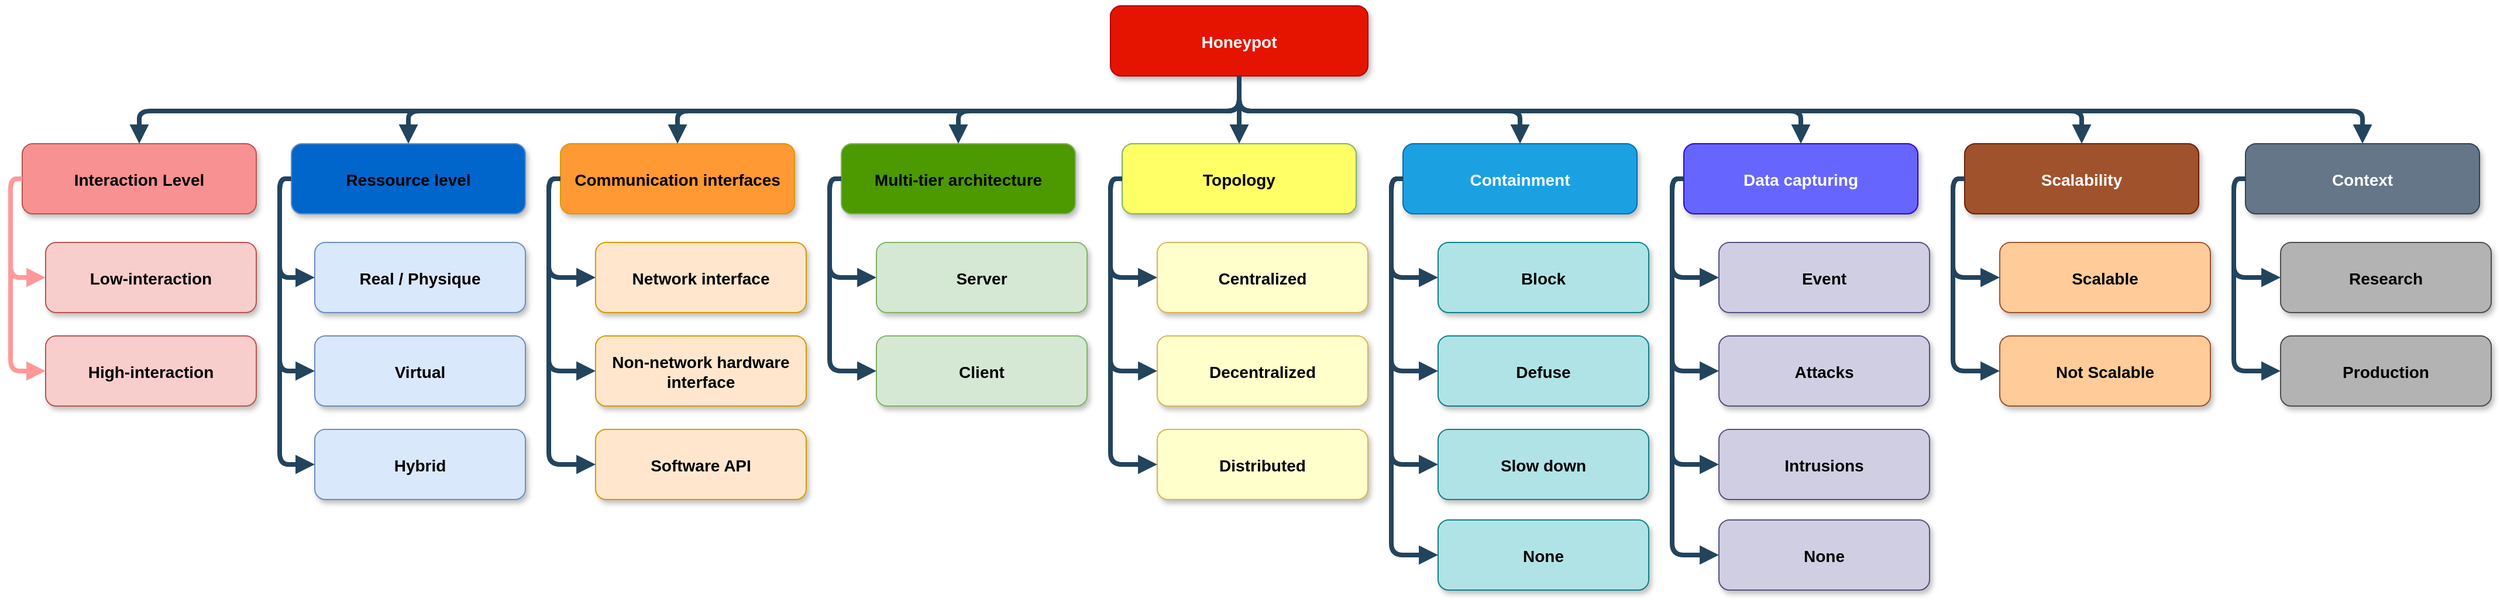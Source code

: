 <mxfile version="18.0.1" type="device"><diagram name="Page-1" id="97916047-d0de-89f5-080d-49f4d83e522f"><mxGraphModel dx="2855.5" dy="1025" grid="1" gridSize="10" guides="1" tooltips="1" connect="1" arrows="1" fold="1" page="1" pageScale="1.5" pageWidth="1169" pageHeight="827" background="none" math="0" shadow="0"><root><mxCell id="0"/><mxCell id="1" parent="0"/><mxCell id="3" value="Honeypot" style="rounded=1;fillColor=#e51400;strokeColor=#B20000;shadow=1;fontStyle=1;fontColor=#ffffff;fontSize=14;" parent="1" vertex="1"><mxGeometry x="810" y="350" width="220" height="60" as="geometry"/></mxCell><mxCell id="4" value="Interaction Level" style="rounded=1;fillColor=#F89292;strokeColor=#b85450;shadow=1;fontStyle=1;fontSize=14;" parent="1" vertex="1"><mxGeometry x="-120" y="468" width="200" height="60" as="geometry"/></mxCell><mxCell id="5" value="Ressource level" style="rounded=1;fillColor=#0066CC;strokeColor=#6c8ebf;shadow=1;fontStyle=1;fontSize=14;" parent="1" vertex="1"><mxGeometry x="110" y="468" width="200" height="60" as="geometry"/></mxCell><mxCell id="6" value="Communication interfaces" style="rounded=1;fillColor=#FF9933;strokeColor=#d79b00;shadow=1;fontStyle=1;fontSize=14;" parent="1" vertex="1"><mxGeometry x="340" y="468" width="200" height="60" as="geometry"/></mxCell><mxCell id="8" value="Low-interaction" style="rounded=1;fillColor=#f8cecc;strokeColor=#b85450;shadow=1;fontStyle=1;fontSize=14;" parent="1" vertex="1"><mxGeometry x="-100" y="552.5" width="180" height="60" as="geometry"/></mxCell><mxCell id="9" value="High-interaction" style="rounded=1;fillColor=#f8cecc;strokeColor=#b85450;shadow=1;fontStyle=1;fontSize=14;" parent="1" vertex="1"><mxGeometry x="-100" y="632.5" width="180" height="60" as="geometry"/></mxCell><mxCell id="30" value="" style="edgeStyle=elbowEdgeStyle;elbow=vertical;strokeWidth=4;endArrow=block;endFill=1;fontStyle=1;strokeColor=#23445D;entryX=0.5;entryY=0;entryDx=0;entryDy=0;" parent="1" source="3" target="5" edge="1"><mxGeometry x="22" y="165.5" width="100" height="100" as="geometry"><mxPoint x="22" y="265.5" as="sourcePoint"/><mxPoint x="122" y="165.5" as="targetPoint"/><Array as="points"><mxPoint x="260" y="440"/><mxPoint x="320" y="430"/></Array></mxGeometry></mxCell><mxCell id="31" value="" style="edgeStyle=elbowEdgeStyle;elbow=vertical;strokeWidth=4;endArrow=block;endFill=1;fontStyle=1;strokeColor=#23445D;" parent="1" source="3" target="4" edge="1"><mxGeometry x="22" y="165.5" width="100" height="100" as="geometry"><mxPoint x="22" y="265.5" as="sourcePoint"/><mxPoint x="122" y="165.5" as="targetPoint"/><Array as="points"><mxPoint x="460" y="440"/><mxPoint x="280" y="430"/><mxPoint x="450" y="430"/></Array></mxGeometry></mxCell><mxCell id="32" value="" style="edgeStyle=elbowEdgeStyle;elbow=vertical;strokeWidth=4;endArrow=block;endFill=1;fontStyle=1;strokeColor=#23445D;" parent="1" source="3" target="6" edge="1"><mxGeometry x="22" y="165.5" width="100" height="100" as="geometry"><mxPoint x="22" y="265.5" as="sourcePoint"/><mxPoint x="122" y="165.5" as="targetPoint"/><Array as="points"><mxPoint x="630" y="440"/><mxPoint x="700" y="440"/><mxPoint x="610" y="430"/></Array></mxGeometry></mxCell><mxCell id="34" value="" style="edgeStyle=elbowEdgeStyle;elbow=vertical;strokeWidth=4;endArrow=block;endFill=1;fontStyle=1;strokeColor=#FF9999;exitX=0;exitY=0.5;exitDx=0;exitDy=0;entryX=0;entryY=0.5;entryDx=0;entryDy=0;" parent="1" source="4" target="8" edge="1"><mxGeometry x="-168" y="178" width="100" height="100" as="geometry"><mxPoint x="-168" y="278" as="sourcePoint"/><mxPoint x="-68" y="178" as="targetPoint"/><Array as="points"><mxPoint x="-130" y="552.5"/><mxPoint x="-150" y="562.5"/><mxPoint x="-160" y="532.5"/><mxPoint x="-220" y="572.5"/></Array></mxGeometry></mxCell><mxCell id="38" value="" style="edgeStyle=elbowEdgeStyle;elbow=vertical;strokeWidth=4;endArrow=block;endFill=1;fontStyle=1;strokeColor=#FF9999;exitX=0;exitY=0.5;exitDx=0;exitDy=0;" parent="1" source="4" target="9" edge="1"><mxGeometry x="-128" y="178" width="100" height="100" as="geometry"><mxPoint x="-128" y="278" as="sourcePoint"/><mxPoint x="-28" y="178" as="targetPoint"/><Array as="points"><mxPoint x="-130" y="542.5"/><mxPoint x="-150" y="542.5"/><mxPoint x="-140" y="542.5"/><mxPoint x="-160" y="622.5"/></Array></mxGeometry></mxCell><mxCell id="48kjzYl1K3hrL3za5B5X-55" value="Real / Physique" style="rounded=1;fillColor=#dae8fc;strokeColor=#6c8ebf;shadow=1;fontStyle=1;fontSize=14;" parent="1" vertex="1"><mxGeometry x="130" y="552.5" width="180" height="60" as="geometry"/></mxCell><mxCell id="48kjzYl1K3hrL3za5B5X-56" value="" style="edgeStyle=elbowEdgeStyle;elbow=vertical;strokeWidth=4;endArrow=block;endFill=1;fontStyle=1;strokeColor=#23445D;exitX=0;exitY=0.5;exitDx=0;exitDy=0;entryX=0;entryY=0.5;entryDx=0;entryDy=0;" parent="1" source="5" target="48kjzYl1K3hrL3za5B5X-55" edge="1"><mxGeometry x="-188" y="188" width="100" height="100" as="geometry"><mxPoint x="-140" y="508" as="sourcePoint"/><mxPoint x="-140" y="592.5" as="targetPoint"/><Array as="points"><mxPoint x="100" y="542.5"/><mxPoint x="80" y="522.5"/><mxPoint x="90" y="522.5"/><mxPoint x="80" y="562.5"/><mxPoint x="-240" y="582.5"/></Array></mxGeometry></mxCell><mxCell id="48kjzYl1K3hrL3za5B5X-59" value="Virtual" style="rounded=1;fillColor=#dae8fc;strokeColor=#6c8ebf;shadow=1;fontStyle=1;fontSize=14;" parent="1" vertex="1"><mxGeometry x="130" y="632.5" width="180" height="60" as="geometry"/></mxCell><mxCell id="48kjzYl1K3hrL3za5B5X-61" value="" style="edgeStyle=elbowEdgeStyle;elbow=vertical;strokeWidth=4;endArrow=block;endFill=1;fontStyle=1;strokeColor=#23445D;exitX=0;exitY=0.5;exitDx=0;exitDy=0;entryX=0;entryY=0.5;entryDx=0;entryDy=0;" parent="1" source="5" target="48kjzYl1K3hrL3za5B5X-59" edge="1"><mxGeometry x="-168" y="208" width="100" height="100" as="geometry"><mxPoint x="130" y="518" as="sourcePoint"/><mxPoint x="130" y="602.5" as="targetPoint"/><Array as="points"><mxPoint x="100" y="542.5"/><mxPoint x="80" y="612.5"/><mxPoint x="100" y="542.5"/><mxPoint x="110" y="542.5"/><mxPoint x="100" y="582.5"/><mxPoint x="-220" y="602.5"/></Array></mxGeometry></mxCell><mxCell id="48kjzYl1K3hrL3za5B5X-63" value="Hybrid" style="rounded=1;fillColor=#dae8fc;strokeColor=#6c8ebf;shadow=1;fontStyle=1;fontSize=14;" parent="1" vertex="1"><mxGeometry x="130" y="712.5" width="180" height="60" as="geometry"/></mxCell><mxCell id="48kjzYl1K3hrL3za5B5X-64" value="" style="edgeStyle=elbowEdgeStyle;elbow=vertical;strokeWidth=4;endArrow=block;endFill=1;fontStyle=1;strokeColor=#23445D;exitX=0;exitY=0.5;exitDx=0;exitDy=0;entryX=0;entryY=0.5;entryDx=0;entryDy=0;" parent="1" source="5" target="48kjzYl1K3hrL3za5B5X-63" edge="1"><mxGeometry x="-158" y="218" width="100" height="100" as="geometry"><mxPoint x="120" y="508" as="sourcePoint"/><mxPoint x="140" y="682.5" as="targetPoint"/><Array as="points"><mxPoint x="100" y="532.5"/><mxPoint x="80" y="632.5"/><mxPoint x="110" y="552.5"/><mxPoint x="120" y="552.5"/><mxPoint x="110" y="592.5"/><mxPoint x="-210" y="612.5"/></Array></mxGeometry></mxCell><mxCell id="48kjzYl1K3hrL3za5B5X-69" value="Non-network hardware &#10;interface" style="rounded=1;fillColor=#ffe6cc;strokeColor=#d79b00;shadow=1;fontStyle=1;fontSize=14;" parent="1" vertex="1"><mxGeometry x="370" y="632.5" width="180" height="60" as="geometry"/></mxCell><mxCell id="48kjzYl1K3hrL3za5B5X-70" value="" style="edgeStyle=elbowEdgeStyle;elbow=vertical;strokeWidth=4;endArrow=block;endFill=1;fontStyle=1;strokeColor=#23445D;exitX=0;exitY=0.5;exitDx=0;exitDy=0;entryX=0;entryY=0.5;entryDx=0;entryDy=0;" parent="1" source="6" target="48kjzYl1K3hrL3za5B5X-71" edge="1"><mxGeometry x="-148" y="228" width="100" height="100" as="geometry"><mxPoint x="120" y="508" as="sourcePoint"/><mxPoint x="140" y="772.5" as="targetPoint"/><Array as="points"><mxPoint x="330" y="532.5"/><mxPoint x="90" y="642.5"/><mxPoint x="120" y="562.5"/><mxPoint x="130" y="562.5"/><mxPoint x="120" y="602.5"/><mxPoint x="-200" y="622.5"/></Array></mxGeometry></mxCell><mxCell id="48kjzYl1K3hrL3za5B5X-71" value="Network interface" style="rounded=1;fillColor=#ffe6cc;strokeColor=#d79b00;shadow=1;fontStyle=1;fontSize=14;" parent="1" vertex="1"><mxGeometry x="370" y="552.5" width="180" height="60" as="geometry"/></mxCell><mxCell id="48kjzYl1K3hrL3za5B5X-72" value="" style="edgeStyle=elbowEdgeStyle;elbow=vertical;strokeWidth=4;endArrow=block;endFill=1;fontStyle=1;strokeColor=#23445D;exitX=0;exitY=0.5;exitDx=0;exitDy=0;entryX=0;entryY=0.5;entryDx=0;entryDy=0;" parent="1" source="6" target="48kjzYl1K3hrL3za5B5X-69" edge="1"><mxGeometry x="-138" y="238" width="100" height="100" as="geometry"><mxPoint x="350" y="508" as="sourcePoint"/><mxPoint x="330" y="682.5" as="targetPoint"/><Array as="points"><mxPoint x="330" y="622.5"/><mxPoint x="340" y="542.5"/><mxPoint x="100" y="652.5"/><mxPoint x="130" y="572.5"/><mxPoint x="140" y="572.5"/><mxPoint x="130" y="612.5"/><mxPoint x="-190" y="632.5"/></Array></mxGeometry></mxCell><mxCell id="48kjzYl1K3hrL3za5B5X-73" value="Software API " style="rounded=1;fillColor=#ffe6cc;strokeColor=#d79b00;shadow=1;fontStyle=1;fontSize=14;" parent="1" vertex="1"><mxGeometry x="370" y="712.5" width="180" height="60" as="geometry"/></mxCell><mxCell id="48kjzYl1K3hrL3za5B5X-74" value="" style="edgeStyle=elbowEdgeStyle;elbow=vertical;strokeWidth=4;endArrow=block;endFill=1;fontStyle=1;strokeColor=#23445D;exitX=0;exitY=0.5;exitDx=0;exitDy=0;entryX=0;entryY=0.5;entryDx=0;entryDy=0;" parent="1" source="6" target="48kjzYl1K3hrL3za5B5X-73" edge="1"><mxGeometry x="-128" y="248" width="100" height="100" as="geometry"><mxPoint x="350" y="508" as="sourcePoint"/><mxPoint x="380" y="672.5" as="targetPoint"/><Array as="points"><mxPoint x="330" y="662.5"/><mxPoint x="350" y="552.5"/><mxPoint x="110" y="662.5"/><mxPoint x="140" y="582.5"/><mxPoint x="150" y="582.5"/><mxPoint x="140" y="622.5"/><mxPoint x="-180" y="642.5"/></Array></mxGeometry></mxCell><mxCell id="48kjzYl1K3hrL3za5B5X-75" value="Multi-tier architecture " style="rounded=1;fillColor=#4D9900;strokeColor=#82b366;shadow=1;fontStyle=1;fontSize=14;" parent="1" vertex="1"><mxGeometry x="580" y="468" width="200" height="60" as="geometry"/></mxCell><mxCell id="48kjzYl1K3hrL3za5B5X-76" value="Client" style="rounded=1;fillColor=#d5e8d4;strokeColor=#82b366;shadow=1;fontStyle=1;fontSize=14;" parent="1" vertex="1"><mxGeometry x="610" y="632.5" width="180" height="60" as="geometry"/></mxCell><mxCell id="48kjzYl1K3hrL3za5B5X-77" value="" style="edgeStyle=elbowEdgeStyle;elbow=vertical;strokeWidth=4;endArrow=block;endFill=1;fontStyle=1;strokeColor=#23445D;exitX=0;exitY=0.5;exitDx=0;exitDy=0;entryX=0;entryY=0.5;entryDx=0;entryDy=0;" parent="1" source="48kjzYl1K3hrL3za5B5X-75" target="48kjzYl1K3hrL3za5B5X-78" edge="1"><mxGeometry x="92" y="228" width="100" height="100" as="geometry"><mxPoint x="360" y="508" as="sourcePoint"/><mxPoint x="380" y="772.5" as="targetPoint"/><Array as="points"><mxPoint x="570" y="532.5"/><mxPoint x="330" y="642.5"/><mxPoint x="360" y="562.5"/><mxPoint x="370" y="562.5"/><mxPoint x="360" y="602.5"/><mxPoint x="40" y="622.5"/></Array></mxGeometry></mxCell><mxCell id="48kjzYl1K3hrL3za5B5X-78" value="Server" style="rounded=1;fillColor=#d5e8d4;strokeColor=#82b366;shadow=1;fontStyle=1;fontSize=14;" parent="1" vertex="1"><mxGeometry x="610" y="552.5" width="180" height="60" as="geometry"/></mxCell><mxCell id="48kjzYl1K3hrL3za5B5X-79" value="" style="edgeStyle=elbowEdgeStyle;elbow=vertical;strokeWidth=4;endArrow=block;endFill=1;fontStyle=1;strokeColor=#23445D;exitX=0;exitY=0.5;exitDx=0;exitDy=0;entryX=0;entryY=0.5;entryDx=0;entryDy=0;" parent="1" source="48kjzYl1K3hrL3za5B5X-75" target="48kjzYl1K3hrL3za5B5X-76" edge="1"><mxGeometry x="102" y="238" width="100" height="100" as="geometry"><mxPoint x="590" y="508" as="sourcePoint"/><mxPoint x="570" y="682.5" as="targetPoint"/><Array as="points"><mxPoint x="570" y="622.5"/><mxPoint x="580" y="542.5"/><mxPoint x="340" y="652.5"/><mxPoint x="370" y="572.5"/><mxPoint x="380" y="572.5"/><mxPoint x="370" y="612.5"/><mxPoint x="50" y="632.5"/></Array></mxGeometry></mxCell><mxCell id="48kjzYl1K3hrL3za5B5X-82" value="" style="edgeStyle=elbowEdgeStyle;elbow=vertical;strokeWidth=4;endArrow=block;endFill=1;fontStyle=1;strokeColor=#23445D;entryX=0.5;entryY=0;entryDx=0;entryDy=0;exitX=0.5;exitY=1;exitDx=0;exitDy=0;" parent="1" source="3" target="48kjzYl1K3hrL3za5B5X-75" edge="1"><mxGeometry x="32" y="175.5" width="100" height="100" as="geometry"><mxPoint x="782" y="415.5" as="sourcePoint"/><mxPoint x="500" y="478" as="targetPoint"/><Array as="points"><mxPoint x="760" y="440"/><mxPoint x="710" y="450"/><mxPoint x="620" y="440"/></Array></mxGeometry></mxCell><mxCell id="48kjzYl1K3hrL3za5B5X-83" value="Topology" style="rounded=1;fillColor=#FFFF66;strokeColor=#82b366;shadow=1;fontStyle=1;fontSize=14;" parent="1" vertex="1"><mxGeometry x="820" y="468" width="200" height="60" as="geometry"/></mxCell><mxCell id="48kjzYl1K3hrL3za5B5X-84" value="Decentralized" style="rounded=1;fillColor=#FFFFCC;strokeColor=#d6b656;shadow=1;fontStyle=1;fontSize=14;" parent="1" vertex="1"><mxGeometry x="850" y="632.5" width="180" height="60" as="geometry"/></mxCell><mxCell id="48kjzYl1K3hrL3za5B5X-85" value="" style="edgeStyle=elbowEdgeStyle;elbow=vertical;strokeWidth=4;endArrow=block;endFill=1;fontStyle=1;strokeColor=#23445D;exitX=0;exitY=0.5;exitDx=0;exitDy=0;entryX=0;entryY=0.5;entryDx=0;entryDy=0;" parent="1" source="48kjzYl1K3hrL3za5B5X-83" target="48kjzYl1K3hrL3za5B5X-86" edge="1"><mxGeometry x="332" y="228" width="100" height="100" as="geometry"><mxPoint x="600" y="508" as="sourcePoint"/><mxPoint x="620" y="772.5" as="targetPoint"/><Array as="points"><mxPoint x="810" y="532.5"/><mxPoint x="570" y="642.5"/><mxPoint x="600" y="562.5"/><mxPoint x="610" y="562.5"/><mxPoint x="600" y="602.5"/><mxPoint x="280" y="622.5"/></Array></mxGeometry></mxCell><mxCell id="48kjzYl1K3hrL3za5B5X-86" value="Centralized" style="rounded=1;fillColor=#FFFFCC;strokeColor=#d6b656;shadow=1;fontStyle=1;fontSize=14;" parent="1" vertex="1"><mxGeometry x="850" y="552.5" width="180" height="60" as="geometry"/></mxCell><mxCell id="48kjzYl1K3hrL3za5B5X-87" value="" style="edgeStyle=elbowEdgeStyle;elbow=vertical;strokeWidth=4;endArrow=block;endFill=1;fontStyle=1;strokeColor=#23445D;exitX=0;exitY=0.5;exitDx=0;exitDy=0;entryX=0;entryY=0.5;entryDx=0;entryDy=0;" parent="1" source="48kjzYl1K3hrL3za5B5X-83" target="48kjzYl1K3hrL3za5B5X-84" edge="1"><mxGeometry x="342" y="238" width="100" height="100" as="geometry"><mxPoint x="830" y="508" as="sourcePoint"/><mxPoint x="810" y="682.5" as="targetPoint"/><Array as="points"><mxPoint x="810" y="622.5"/><mxPoint x="820" y="542.5"/><mxPoint x="580" y="652.5"/><mxPoint x="610" y="572.5"/><mxPoint x="620" y="572.5"/><mxPoint x="610" y="612.5"/><mxPoint x="290" y="632.5"/></Array></mxGeometry></mxCell><mxCell id="48kjzYl1K3hrL3za5B5X-90" value="" style="edgeStyle=elbowEdgeStyle;elbow=vertical;strokeWidth=4;endArrow=block;endFill=1;fontStyle=1;strokeColor=#23445D;entryX=0.5;entryY=0;entryDx=0;entryDy=0;exitX=0.5;exitY=1;exitDx=0;exitDy=0;" parent="1" source="3" target="48kjzYl1K3hrL3za5B5X-83" edge="1"><mxGeometry x="42" y="185.5" width="100" height="100" as="geometry"><mxPoint x="782" y="415.5" as="sourcePoint"/><mxPoint x="740" y="478" as="targetPoint"/><Array as="points"><mxPoint x="880" y="440"/><mxPoint x="720" y="460"/><mxPoint x="630" y="450"/></Array></mxGeometry></mxCell><mxCell id="48kjzYl1K3hrL3za5B5X-92" value="Containment" style="rounded=1;fillColor=#1ba1e2;strokeColor=#006EAF;shadow=1;fontStyle=1;fontSize=14;fontColor=#ffffff;" parent="1" vertex="1"><mxGeometry x="1060" y="468" width="200" height="60" as="geometry"/></mxCell><mxCell id="48kjzYl1K3hrL3za5B5X-93" value="Defuse" style="rounded=1;fillColor=#b0e3e6;strokeColor=#0e8088;shadow=1;fontStyle=1;fontSize=14;" parent="1" vertex="1"><mxGeometry x="1090" y="632.5" width="180" height="60" as="geometry"/></mxCell><mxCell id="48kjzYl1K3hrL3za5B5X-94" value="" style="edgeStyle=elbowEdgeStyle;elbow=vertical;strokeWidth=4;endArrow=block;endFill=1;fontStyle=1;strokeColor=#23445D;exitX=0;exitY=0.5;exitDx=0;exitDy=0;entryX=0;entryY=0.5;entryDx=0;entryDy=0;" parent="1" source="48kjzYl1K3hrL3za5B5X-92" target="48kjzYl1K3hrL3za5B5X-95" edge="1"><mxGeometry x="572" y="228" width="100" height="100" as="geometry"><mxPoint x="840" y="508" as="sourcePoint"/><mxPoint x="860" y="772.5" as="targetPoint"/><Array as="points"><mxPoint x="1050" y="532.5"/><mxPoint x="810" y="642.5"/><mxPoint x="840" y="562.5"/><mxPoint x="850" y="562.5"/><mxPoint x="840" y="602.5"/><mxPoint x="520" y="622.5"/></Array></mxGeometry></mxCell><mxCell id="48kjzYl1K3hrL3za5B5X-95" value="Block" style="rounded=1;fillColor=#b0e3e6;strokeColor=#0e8088;shadow=1;fontStyle=1;fontSize=14;" parent="1" vertex="1"><mxGeometry x="1090" y="552.5" width="180" height="60" as="geometry"/></mxCell><mxCell id="48kjzYl1K3hrL3za5B5X-96" value="" style="edgeStyle=elbowEdgeStyle;elbow=vertical;strokeWidth=4;endArrow=block;endFill=1;fontStyle=1;strokeColor=#23445D;exitX=0;exitY=0.5;exitDx=0;exitDy=0;entryX=0;entryY=0.5;entryDx=0;entryDy=0;" parent="1" source="48kjzYl1K3hrL3za5B5X-92" target="48kjzYl1K3hrL3za5B5X-93" edge="1"><mxGeometry x="582" y="238" width="100" height="100" as="geometry"><mxPoint x="1070" y="508" as="sourcePoint"/><mxPoint x="1050" y="682.5" as="targetPoint"/><Array as="points"><mxPoint x="1050" y="622.5"/><mxPoint x="1060" y="542.5"/><mxPoint x="820" y="652.5"/><mxPoint x="850" y="572.5"/><mxPoint x="860" y="572.5"/><mxPoint x="850" y="612.5"/><mxPoint x="530" y="632.5"/></Array></mxGeometry></mxCell><mxCell id="48kjzYl1K3hrL3za5B5X-97" value="Data capturing " style="rounded=1;fillColor=#6666FF;strokeColor=#3700CC;shadow=1;fontStyle=1;fontSize=14;fontColor=#ffffff;" parent="1" vertex="1"><mxGeometry x="1300" y="468" width="200" height="60" as="geometry"/></mxCell><mxCell id="48kjzYl1K3hrL3za5B5X-98" value="Attacks" style="rounded=1;fillColor=#d0cee2;strokeColor=#56517e;shadow=1;fontStyle=1;fontSize=14;" parent="1" vertex="1"><mxGeometry x="1330" y="632.5" width="180" height="60" as="geometry"/></mxCell><mxCell id="48kjzYl1K3hrL3za5B5X-99" value="" style="edgeStyle=elbowEdgeStyle;elbow=vertical;strokeWidth=4;endArrow=block;endFill=1;fontStyle=1;strokeColor=#23445D;exitX=0;exitY=0.5;exitDx=0;exitDy=0;entryX=0;entryY=0.5;entryDx=0;entryDy=0;" parent="1" source="48kjzYl1K3hrL3za5B5X-97" target="48kjzYl1K3hrL3za5B5X-100" edge="1"><mxGeometry x="812" y="228" width="100" height="100" as="geometry"><mxPoint x="1080" y="508" as="sourcePoint"/><mxPoint x="1100" y="772.5" as="targetPoint"/><Array as="points"><mxPoint x="1290" y="532.5"/><mxPoint x="1050" y="642.5"/><mxPoint x="1080" y="562.5"/><mxPoint x="1090" y="562.5"/><mxPoint x="1080" y="602.5"/><mxPoint x="760" y="622.5"/></Array></mxGeometry></mxCell><mxCell id="48kjzYl1K3hrL3za5B5X-100" value="Event" style="rounded=1;fillColor=#d0cee2;strokeColor=#56517e;shadow=1;fontStyle=1;fontSize=14;" parent="1" vertex="1"><mxGeometry x="1330" y="552.5" width="180" height="60" as="geometry"/></mxCell><mxCell id="48kjzYl1K3hrL3za5B5X-101" value="" style="edgeStyle=elbowEdgeStyle;elbow=vertical;strokeWidth=4;endArrow=block;endFill=1;fontStyle=1;strokeColor=#23445D;exitX=0;exitY=0.5;exitDx=0;exitDy=0;entryX=0;entryY=0.5;entryDx=0;entryDy=0;" parent="1" source="48kjzYl1K3hrL3za5B5X-97" target="48kjzYl1K3hrL3za5B5X-98" edge="1"><mxGeometry x="822" y="238" width="100" height="100" as="geometry"><mxPoint x="1310" y="508" as="sourcePoint"/><mxPoint x="1290" y="682.5" as="targetPoint"/><Array as="points"><mxPoint x="1290" y="622.5"/><mxPoint x="1300" y="542.5"/><mxPoint x="1060" y="652.5"/><mxPoint x="1090" y="572.5"/><mxPoint x="1100" y="572.5"/><mxPoint x="1090" y="612.5"/><mxPoint x="770" y="632.5"/></Array></mxGeometry></mxCell><mxCell id="48kjzYl1K3hrL3za5B5X-108" value="Scalability" style="rounded=1;fillColor=#a0522d;strokeColor=#6D1F00;shadow=1;fontStyle=1;fontSize=14;fontColor=#ffffff;" parent="1" vertex="1"><mxGeometry x="1540" y="468" width="200" height="60" as="geometry"/></mxCell><mxCell id="48kjzYl1K3hrL3za5B5X-109" value="Not Scalable" style="rounded=1;fillColor=#ffcc99;strokeColor=#A0522D;shadow=1;fontStyle=1;fontSize=14;" parent="1" vertex="1"><mxGeometry x="1570" y="632.5" width="180" height="60" as="geometry"/></mxCell><mxCell id="48kjzYl1K3hrL3za5B5X-110" value="" style="edgeStyle=elbowEdgeStyle;elbow=vertical;strokeWidth=4;endArrow=block;endFill=1;fontStyle=1;strokeColor=#23445D;exitX=0;exitY=0.5;exitDx=0;exitDy=0;entryX=0;entryY=0.5;entryDx=0;entryDy=0;" parent="1" source="48kjzYl1K3hrL3za5B5X-108" target="48kjzYl1K3hrL3za5B5X-111" edge="1"><mxGeometry x="1052" y="228" width="100" height="100" as="geometry"><mxPoint x="1320" y="508" as="sourcePoint"/><mxPoint x="1340" y="772.5" as="targetPoint"/><Array as="points"><mxPoint x="1530" y="532.5"/><mxPoint x="1290" y="642.5"/><mxPoint x="1320" y="562.5"/><mxPoint x="1330" y="562.5"/><mxPoint x="1320" y="602.5"/><mxPoint x="1000" y="622.5"/></Array></mxGeometry></mxCell><mxCell id="48kjzYl1K3hrL3za5B5X-111" value="Scalable" style="rounded=1;fillColor=#ffcc99;strokeColor=#A0522D;shadow=1;fontStyle=1;fontSize=14;" parent="1" vertex="1"><mxGeometry x="1570" y="552.5" width="180" height="60" as="geometry"/></mxCell><mxCell id="48kjzYl1K3hrL3za5B5X-112" value="" style="edgeStyle=elbowEdgeStyle;elbow=vertical;strokeWidth=4;endArrow=block;endFill=1;fontStyle=1;strokeColor=#23445D;exitX=0;exitY=0.5;exitDx=0;exitDy=0;entryX=0;entryY=0.5;entryDx=0;entryDy=0;" parent="1" source="48kjzYl1K3hrL3za5B5X-108" target="48kjzYl1K3hrL3za5B5X-109" edge="1"><mxGeometry x="1062" y="238" width="100" height="100" as="geometry"><mxPoint x="1550" y="508" as="sourcePoint"/><mxPoint x="1530" y="682.5" as="targetPoint"/><Array as="points"><mxPoint x="1530" y="622.5"/><mxPoint x="1540" y="542.5"/><mxPoint x="1300" y="652.5"/><mxPoint x="1330" y="572.5"/><mxPoint x="1340" y="572.5"/><mxPoint x="1330" y="612.5"/><mxPoint x="1010" y="632.5"/></Array></mxGeometry></mxCell><mxCell id="48kjzYl1K3hrL3za5B5X-113" value="Context" style="rounded=1;fillColor=#647687;strokeColor=#314354;shadow=1;fontStyle=1;fontSize=14;fontColor=#ffffff;" parent="1" vertex="1"><mxGeometry x="1780" y="468" width="200" height="60" as="geometry"/></mxCell><mxCell id="48kjzYl1K3hrL3za5B5X-114" value="Production" style="rounded=1;fillColor=#B3B3B3;strokeColor=#4D4D4D;shadow=1;fontStyle=1;fontSize=14;" parent="1" vertex="1"><mxGeometry x="1810" y="632.5" width="180" height="60" as="geometry"/></mxCell><mxCell id="48kjzYl1K3hrL3za5B5X-115" value="" style="edgeStyle=elbowEdgeStyle;elbow=vertical;strokeWidth=4;endArrow=block;endFill=1;fontStyle=1;strokeColor=#23445D;exitX=0;exitY=0.5;exitDx=0;exitDy=0;entryX=0;entryY=0.5;entryDx=0;entryDy=0;" parent="1" source="48kjzYl1K3hrL3za5B5X-113" target="48kjzYl1K3hrL3za5B5X-116" edge="1"><mxGeometry x="1292" y="228" width="100" height="100" as="geometry"><mxPoint x="1560" y="508" as="sourcePoint"/><mxPoint x="1580" y="772.5" as="targetPoint"/><Array as="points"><mxPoint x="1770" y="532.5"/><mxPoint x="1530" y="642.5"/><mxPoint x="1560" y="562.5"/><mxPoint x="1570" y="562.5"/><mxPoint x="1560" y="602.5"/><mxPoint x="1240" y="622.5"/></Array></mxGeometry></mxCell><mxCell id="48kjzYl1K3hrL3za5B5X-116" value="Research" style="rounded=1;fillColor=#B3B3B3;strokeColor=#4D4D4D;shadow=1;fontStyle=1;fontSize=14;" parent="1" vertex="1"><mxGeometry x="1810" y="552.5" width="180" height="60" as="geometry"/></mxCell><mxCell id="48kjzYl1K3hrL3za5B5X-117" value="" style="edgeStyle=elbowEdgeStyle;elbow=vertical;strokeWidth=4;endArrow=block;endFill=1;fontStyle=1;strokeColor=#23445D;exitX=0;exitY=0.5;exitDx=0;exitDy=0;entryX=0;entryY=0.5;entryDx=0;entryDy=0;" parent="1" source="48kjzYl1K3hrL3za5B5X-113" target="48kjzYl1K3hrL3za5B5X-114" edge="1"><mxGeometry x="1302" y="238" width="100" height="100" as="geometry"><mxPoint x="1790" y="508" as="sourcePoint"/><mxPoint x="1770" y="682.5" as="targetPoint"/><Array as="points"><mxPoint x="1770" y="622.5"/><mxPoint x="1780" y="542.5"/><mxPoint x="1540" y="652.5"/><mxPoint x="1570" y="572.5"/><mxPoint x="1580" y="572.5"/><mxPoint x="1570" y="612.5"/><mxPoint x="1250" y="632.5"/></Array></mxGeometry></mxCell><mxCell id="48kjzYl1K3hrL3za5B5X-118" value="Slow down" style="rounded=1;fillColor=#b0e3e6;strokeColor=#0e8088;shadow=1;fontStyle=1;fontSize=14;" parent="1" vertex="1"><mxGeometry x="1090" y="712.5" width="180" height="60" as="geometry"/></mxCell><mxCell id="48kjzYl1K3hrL3za5B5X-119" value="None" style="rounded=1;fillColor=#b0e3e6;strokeColor=#0e8088;shadow=1;fontStyle=1;fontSize=14;" parent="1" vertex="1"><mxGeometry x="1090" y="790" width="180" height="60" as="geometry"/></mxCell><mxCell id="48kjzYl1K3hrL3za5B5X-120" value="Intrusions" style="rounded=1;fillColor=#d0cee2;strokeColor=#56517e;shadow=1;fontStyle=1;fontSize=14;" parent="1" vertex="1"><mxGeometry x="1330" y="712.5" width="180" height="60" as="geometry"/></mxCell><mxCell id="48kjzYl1K3hrL3za5B5X-121" value="None" style="rounded=1;fillColor=#d0cee2;strokeColor=#56517e;shadow=1;fontStyle=1;fontSize=14;" parent="1" vertex="1"><mxGeometry x="1330" y="790" width="180" height="60" as="geometry"/></mxCell><mxCell id="48kjzYl1K3hrL3za5B5X-122" value="" style="edgeStyle=elbowEdgeStyle;elbow=vertical;strokeWidth=4;endArrow=block;endFill=1;fontStyle=1;strokeColor=#23445D;entryX=0.5;entryY=0;entryDx=0;entryDy=0;exitX=0.5;exitY=1;exitDx=0;exitDy=0;" parent="1" source="3" target="48kjzYl1K3hrL3za5B5X-92" edge="1"><mxGeometry x="52" y="195.5" width="100" height="100" as="geometry"><mxPoint x="810" y="415.5" as="sourcePoint"/><mxPoint x="930" y="478" as="targetPoint"/><Array as="points"><mxPoint x="980" y="440"/><mxPoint x="730" y="470"/><mxPoint x="640" y="460"/></Array></mxGeometry></mxCell><mxCell id="48kjzYl1K3hrL3za5B5X-123" value="" style="edgeStyle=elbowEdgeStyle;elbow=vertical;strokeWidth=4;endArrow=block;endFill=1;fontStyle=1;strokeColor=#23445D;entryX=0.5;entryY=0;entryDx=0;entryDy=0;exitX=0.5;exitY=1;exitDx=0;exitDy=0;" parent="1" source="3" target="48kjzYl1K3hrL3za5B5X-97" edge="1"><mxGeometry x="62" y="205.5" width="100" height="100" as="geometry"><mxPoint x="810" y="415.5" as="sourcePoint"/><mxPoint x="1170" y="478" as="targetPoint"/><Array as="points"><mxPoint x="1100" y="440"/><mxPoint x="740" y="480"/><mxPoint x="650" y="470"/></Array></mxGeometry></mxCell><mxCell id="48kjzYl1K3hrL3za5B5X-124" value="" style="edgeStyle=elbowEdgeStyle;elbow=vertical;strokeWidth=4;endArrow=block;endFill=1;fontStyle=1;strokeColor=#23445D;entryX=0.5;entryY=0;entryDx=0;entryDy=0;exitX=0.5;exitY=1;exitDx=0;exitDy=0;" parent="1" source="3" target="48kjzYl1K3hrL3za5B5X-108" edge="1"><mxGeometry x="72" y="215.5" width="100" height="100" as="geometry"><mxPoint x="820" y="425.5" as="sourcePoint"/><mxPoint x="1180" y="488" as="targetPoint"/><Array as="points"><mxPoint x="1220" y="440"/><mxPoint x="750" y="490"/><mxPoint x="660" y="480"/></Array></mxGeometry></mxCell><mxCell id="48kjzYl1K3hrL3za5B5X-125" value="" style="edgeStyle=elbowEdgeStyle;elbow=vertical;strokeWidth=4;endArrow=block;endFill=1;fontStyle=1;strokeColor=#23445D;entryX=0.5;entryY=0;entryDx=0;entryDy=0;exitX=0.5;exitY=1;exitDx=0;exitDy=0;" parent="1" source="3" target="48kjzYl1K3hrL3za5B5X-113" edge="1"><mxGeometry x="82" y="225.5" width="100" height="100" as="geometry"><mxPoint x="830" y="435.5" as="sourcePoint"/><mxPoint x="1190" y="498" as="targetPoint"/><Array as="points"><mxPoint x="1340" y="440"/><mxPoint x="1010" y="470"/><mxPoint x="760" y="500"/><mxPoint x="670" y="490"/></Array></mxGeometry></mxCell><mxCell id="xIhnkKlUuvkPP-eQjNVC-47" value="" style="edgeStyle=elbowEdgeStyle;elbow=vertical;strokeWidth=4;endArrow=block;endFill=1;fontStyle=1;strokeColor=#23445D;exitX=0;exitY=0.5;exitDx=0;exitDy=0;entryX=0;entryY=0.5;entryDx=0;entryDy=0;" parent="1" source="48kjzYl1K3hrL3za5B5X-97" target="48kjzYl1K3hrL3za5B5X-120" edge="1"><mxGeometry x="832" y="248" width="100" height="100" as="geometry"><mxPoint x="1310" y="508" as="sourcePoint"/><mxPoint x="1340" y="672.5" as="targetPoint"/><Array as="points"><mxPoint x="1290" y="650"/><mxPoint x="1300" y="632.5"/><mxPoint x="1310" y="552.5"/><mxPoint x="1070" y="662.5"/><mxPoint x="1100" y="582.5"/><mxPoint x="1110" y="582.5"/><mxPoint x="1100" y="622.5"/><mxPoint x="780" y="642.5"/></Array></mxGeometry></mxCell><mxCell id="xIhnkKlUuvkPP-eQjNVC-48" value="" style="edgeStyle=elbowEdgeStyle;elbow=vertical;strokeWidth=4;endArrow=block;endFill=1;fontStyle=1;strokeColor=#23445D;exitX=0;exitY=0.5;exitDx=0;exitDy=0;entryX=0;entryY=0.5;entryDx=0;entryDy=0;" parent="1" source="48kjzYl1K3hrL3za5B5X-97" target="48kjzYl1K3hrL3za5B5X-121" edge="1"><mxGeometry x="842" y="258" width="100" height="100" as="geometry"><mxPoint x="1310" y="508" as="sourcePoint"/><mxPoint x="1340" y="752.5" as="targetPoint"/><Array as="points"><mxPoint x="1290" y="700"/><mxPoint x="1300" y="660"/><mxPoint x="1310" y="642.5"/><mxPoint x="1320" y="562.5"/><mxPoint x="1080" y="672.5"/><mxPoint x="1110" y="592.5"/><mxPoint x="1120" y="592.5"/><mxPoint x="1110" y="632.5"/><mxPoint x="790" y="652.5"/></Array></mxGeometry></mxCell><mxCell id="xIhnkKlUuvkPP-eQjNVC-49" value="" style="edgeStyle=elbowEdgeStyle;elbow=vertical;strokeWidth=4;endArrow=block;endFill=1;fontStyle=1;strokeColor=#23445D;exitX=0;exitY=0.5;exitDx=0;exitDy=0;entryX=0;entryY=0.5;entryDx=0;entryDy=0;" parent="1" source="48kjzYl1K3hrL3za5B5X-92" target="48kjzYl1K3hrL3za5B5X-118" edge="1"><mxGeometry x="592" y="248" width="100" height="100" as="geometry"><mxPoint x="1070" y="508" as="sourcePoint"/><mxPoint x="1100" y="672.5" as="targetPoint"/><Array as="points"><mxPoint x="1050" y="660"/><mxPoint x="1060" y="632.5"/><mxPoint x="1070" y="552.5"/><mxPoint x="830" y="662.5"/><mxPoint x="860" y="582.5"/><mxPoint x="870" y="582.5"/><mxPoint x="860" y="622.5"/><mxPoint x="540" y="642.5"/></Array></mxGeometry></mxCell><mxCell id="xIhnkKlUuvkPP-eQjNVC-50" value="" style="edgeStyle=elbowEdgeStyle;elbow=vertical;strokeWidth=4;endArrow=block;endFill=1;fontStyle=1;strokeColor=#23445D;exitX=0;exitY=0.5;exitDx=0;exitDy=0;entryX=0;entryY=0.5;entryDx=0;entryDy=0;" parent="1" source="48kjzYl1K3hrL3za5B5X-92" target="48kjzYl1K3hrL3za5B5X-119" edge="1"><mxGeometry x="602" y="258" width="100" height="100" as="geometry"><mxPoint x="1070" y="508" as="sourcePoint"/><mxPoint x="1100" y="752.5" as="targetPoint"/><Array as="points"><mxPoint x="1050" y="720"/><mxPoint x="1060" y="670"/><mxPoint x="1070" y="642.5"/><mxPoint x="1080" y="562.5"/><mxPoint x="840" y="672.5"/><mxPoint x="870" y="592.5"/><mxPoint x="880" y="592.5"/><mxPoint x="870" y="632.5"/><mxPoint x="550" y="652.5"/></Array></mxGeometry></mxCell><mxCell id="pFrk6e3xjeS2HrQQS2F9-38" value="Distributed" style="rounded=1;fillColor=#FFFFCC;strokeColor=#d6b656;shadow=1;fontStyle=1;fontSize=14;" vertex="1" parent="1"><mxGeometry x="850" y="712.5" width="180" height="60" as="geometry"/></mxCell><mxCell id="pFrk6e3xjeS2HrQQS2F9-39" value="" style="edgeStyle=elbowEdgeStyle;elbow=vertical;strokeWidth=4;endArrow=block;endFill=1;fontStyle=1;strokeColor=#23445D;exitX=0;exitY=0.5;exitDx=0;exitDy=0;entryX=0;entryY=0.5;entryDx=0;entryDy=0;" edge="1" parent="1" source="48kjzYl1K3hrL3za5B5X-83" target="pFrk6e3xjeS2HrQQS2F9-38"><mxGeometry x="352" y="248" width="100" height="100" as="geometry"><mxPoint x="800" y="490" as="sourcePoint"/><mxPoint x="810" y="760" as="targetPoint"/><Array as="points"><mxPoint x="810" y="610"/><mxPoint x="760" y="743"/><mxPoint x="790" y="650"/><mxPoint x="790" y="620"/><mxPoint x="810" y="633"/><mxPoint x="830" y="552.5"/><mxPoint x="590" y="662.5"/><mxPoint x="620" y="582.5"/><mxPoint x="630" y="582.5"/><mxPoint x="620" y="622.5"/><mxPoint x="300" y="642.5"/></Array></mxGeometry></mxCell></root></mxGraphModel></diagram></mxfile>